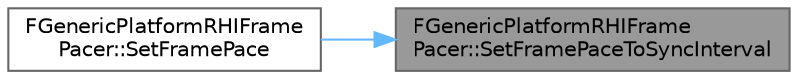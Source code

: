 digraph "FGenericPlatformRHIFramePacer::SetFramePaceToSyncInterval"
{
 // INTERACTIVE_SVG=YES
 // LATEX_PDF_SIZE
  bgcolor="transparent";
  edge [fontname=Helvetica,fontsize=10,labelfontname=Helvetica,labelfontsize=10];
  node [fontname=Helvetica,fontsize=10,shape=box,height=0.2,width=0.4];
  rankdir="RL";
  Node1 [id="Node000001",label="FGenericPlatformRHIFrame\lPacer::SetFramePaceToSyncInterval",height=0.2,width=0.4,color="gray40", fillcolor="grey60", style="filled", fontcolor="black",tooltip="The generic implementation sets rhi.SyncInterval based on FPlatformMisc::GetMaxRefreshRate()."];
  Node1 -> Node2 [id="edge1_Node000001_Node000002",dir="back",color="steelblue1",style="solid",tooltip=" "];
  Node2 [id="Node000002",label="FGenericPlatformRHIFrame\lPacer::SetFramePace",height=0.2,width=0.4,color="grey40", fillcolor="white", style="filled",URL="$da/d1b/structFGenericPlatformRHIFramePacer.html#ab6e145043d666a77e2d705c2c5822212",tooltip="Sets the pace we would like to running at (30 = 30fps, 0 = unpaced)."];
}
